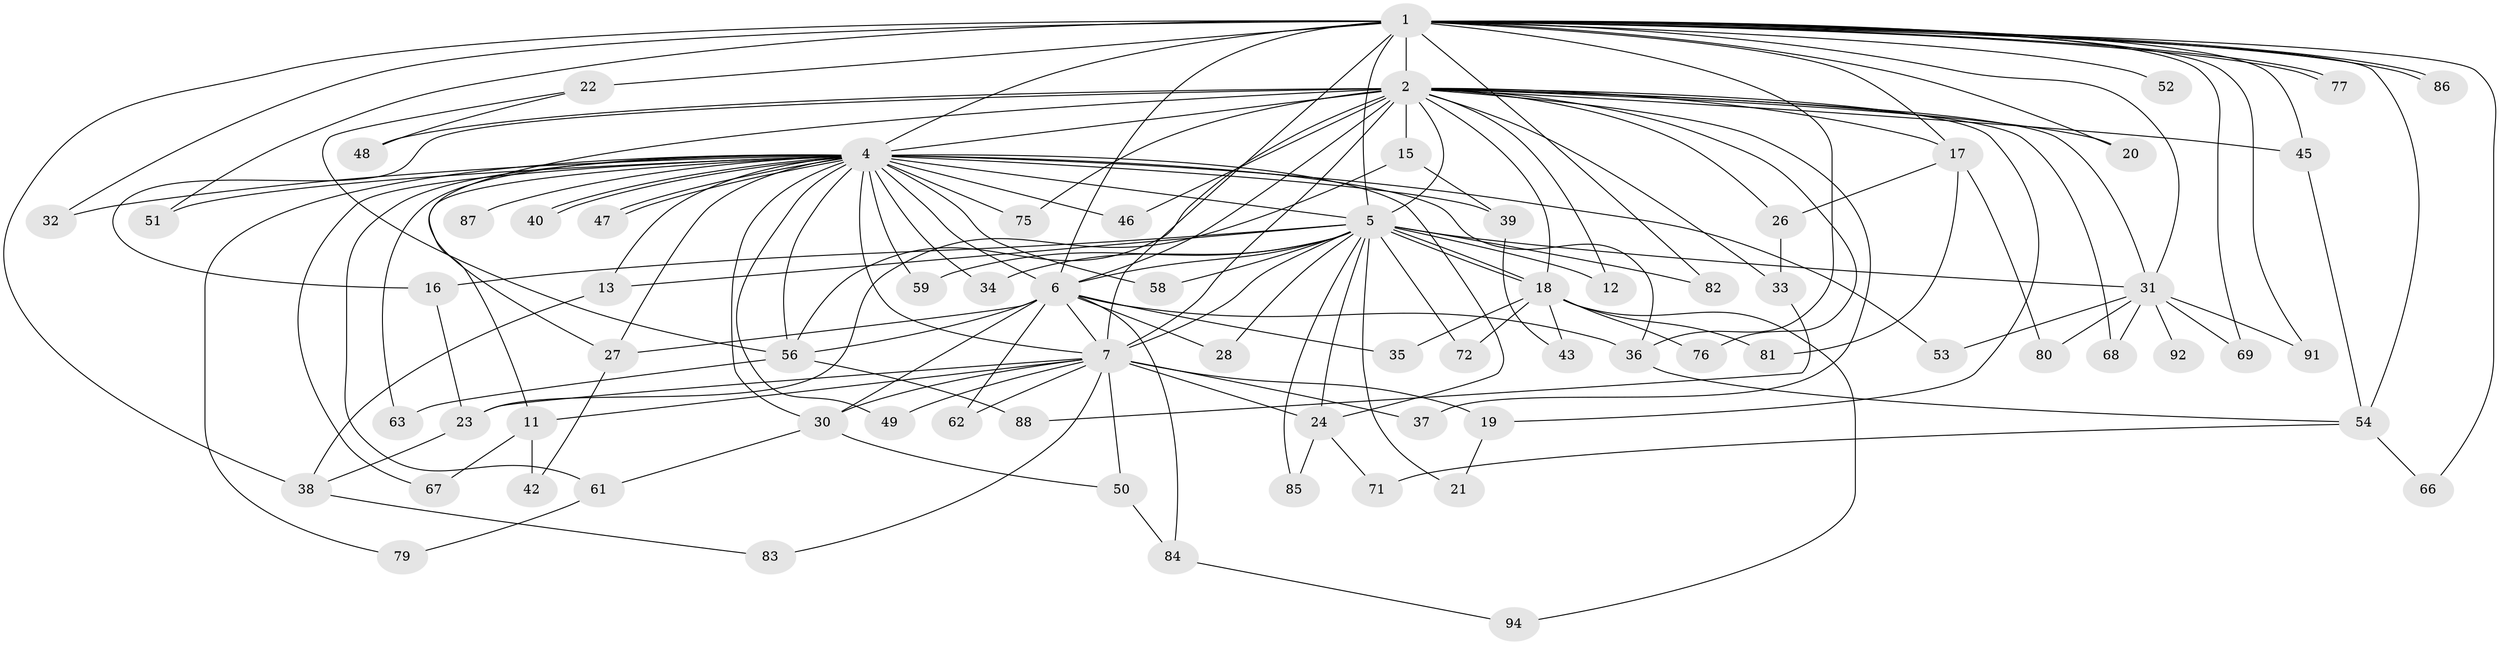// Generated by graph-tools (version 1.1) at 2025/51/02/27/25 19:51:50]
// undirected, 73 vertices, 155 edges
graph export_dot {
graph [start="1"]
  node [color=gray90,style=filled];
  1 [super="+8"];
  2 [super="+3"];
  4 [super="+9"];
  5 [super="+25"];
  6 [super="+14"];
  7 [super="+10"];
  11;
  12;
  13;
  15 [super="+70"];
  16;
  17 [super="+78"];
  18 [super="+55"];
  19;
  20;
  21;
  22 [super="+57"];
  23 [super="+60"];
  24 [super="+29"];
  26;
  27 [super="+41"];
  28;
  30 [super="+93"];
  31 [super="+44"];
  32;
  33;
  34;
  35;
  36 [super="+64"];
  37;
  38 [super="+89"];
  39 [super="+65"];
  40;
  42;
  43;
  45 [super="+90"];
  46;
  47;
  48;
  49;
  50;
  51;
  52;
  53;
  54 [super="+74"];
  56 [super="+73"];
  58;
  59;
  61;
  62;
  63;
  66;
  67;
  68;
  69;
  71;
  72;
  75;
  76;
  77;
  79;
  80;
  81;
  82;
  83;
  84;
  85;
  86;
  87;
  88;
  91;
  92;
  94;
  1 -- 2 [weight=4];
  1 -- 4 [weight=4];
  1 -- 5 [weight=2];
  1 -- 6 [weight=2];
  1 -- 7 [weight=4];
  1 -- 20;
  1 -- 22 [weight=2];
  1 -- 31;
  1 -- 32;
  1 -- 38;
  1 -- 45 [weight=2];
  1 -- 51;
  1 -- 52 [weight=2];
  1 -- 66;
  1 -- 69;
  1 -- 77;
  1 -- 77;
  1 -- 86;
  1 -- 86;
  1 -- 91;
  1 -- 17 [weight=2];
  1 -- 82;
  1 -- 36;
  1 -- 54;
  2 -- 4 [weight=4];
  2 -- 5 [weight=2];
  2 -- 6 [weight=2];
  2 -- 7 [weight=4];
  2 -- 12;
  2 -- 15 [weight=2];
  2 -- 16;
  2 -- 17;
  2 -- 19;
  2 -- 31;
  2 -- 33;
  2 -- 46;
  2 -- 48;
  2 -- 76;
  2 -- 68;
  2 -- 75;
  2 -- 20;
  2 -- 26;
  2 -- 27;
  2 -- 37;
  2 -- 45;
  2 -- 56;
  2 -- 18;
  4 -- 5 [weight=2];
  4 -- 6 [weight=3];
  4 -- 7 [weight=4];
  4 -- 13;
  4 -- 24;
  4 -- 27;
  4 -- 30;
  4 -- 32;
  4 -- 34;
  4 -- 36;
  4 -- 40;
  4 -- 40;
  4 -- 46;
  4 -- 47;
  4 -- 47;
  4 -- 49;
  4 -- 51;
  4 -- 53;
  4 -- 58;
  4 -- 61;
  4 -- 67;
  4 -- 75;
  4 -- 79;
  4 -- 87 [weight=2];
  4 -- 39 [weight=2];
  4 -- 11;
  4 -- 59;
  4 -- 63;
  4 -- 56;
  5 -- 6;
  5 -- 7 [weight=3];
  5 -- 12;
  5 -- 13;
  5 -- 16;
  5 -- 18;
  5 -- 18;
  5 -- 21;
  5 -- 24;
  5 -- 34;
  5 -- 58;
  5 -- 59;
  5 -- 72;
  5 -- 82;
  5 -- 85;
  5 -- 31;
  5 -- 28;
  6 -- 7 [weight=2];
  6 -- 28;
  6 -- 30;
  6 -- 36;
  6 -- 56;
  6 -- 62;
  6 -- 84;
  6 -- 27;
  6 -- 35;
  7 -- 19;
  7 -- 37;
  7 -- 50;
  7 -- 11;
  7 -- 49;
  7 -- 83;
  7 -- 62;
  7 -- 24;
  7 -- 23;
  7 -- 30;
  11 -- 42;
  11 -- 67;
  13 -- 38;
  15 -- 23;
  15 -- 39 [weight=2];
  16 -- 23;
  17 -- 26;
  17 -- 80;
  17 -- 81;
  18 -- 35;
  18 -- 43;
  18 -- 76;
  18 -- 81;
  18 -- 94;
  18 -- 72;
  19 -- 21;
  22 -- 48;
  22 -- 56;
  23 -- 38;
  24 -- 71;
  24 -- 85;
  26 -- 33;
  27 -- 42;
  30 -- 50;
  30 -- 61;
  31 -- 68;
  31 -- 91;
  31 -- 92 [weight=2];
  31 -- 80;
  31 -- 69;
  31 -- 53;
  33 -- 88;
  36 -- 54;
  38 -- 83;
  39 -- 43;
  45 -- 54;
  50 -- 84;
  54 -- 66;
  54 -- 71;
  56 -- 63;
  56 -- 88;
  61 -- 79;
  84 -- 94;
}
